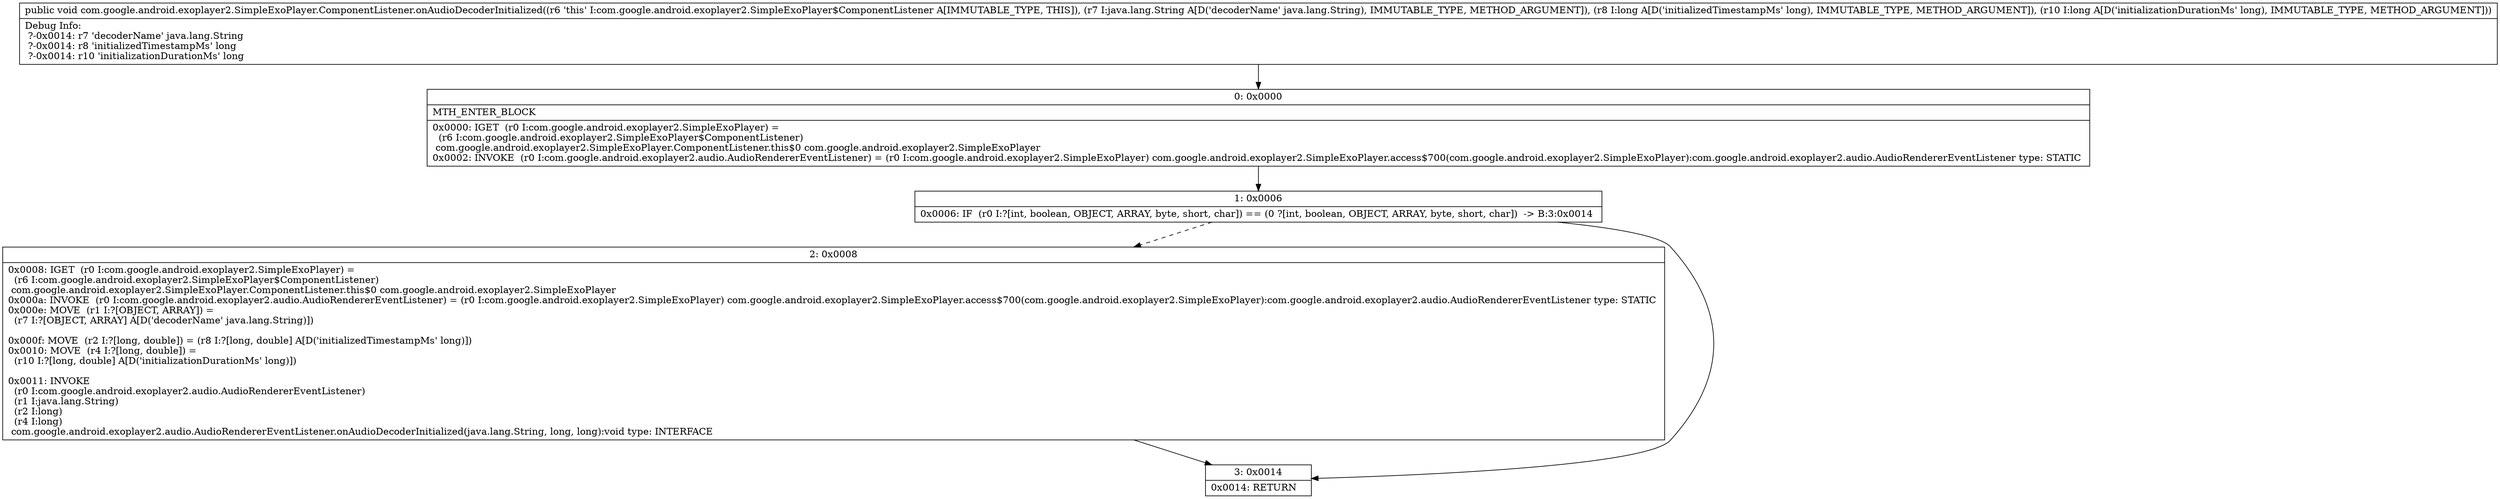 digraph "CFG forcom.google.android.exoplayer2.SimpleExoPlayer.ComponentListener.onAudioDecoderInitialized(Ljava\/lang\/String;JJ)V" {
Node_0 [shape=record,label="{0\:\ 0x0000|MTH_ENTER_BLOCK\l|0x0000: IGET  (r0 I:com.google.android.exoplayer2.SimpleExoPlayer) = \l  (r6 I:com.google.android.exoplayer2.SimpleExoPlayer$ComponentListener)\l com.google.android.exoplayer2.SimpleExoPlayer.ComponentListener.this$0 com.google.android.exoplayer2.SimpleExoPlayer \l0x0002: INVOKE  (r0 I:com.google.android.exoplayer2.audio.AudioRendererEventListener) = (r0 I:com.google.android.exoplayer2.SimpleExoPlayer) com.google.android.exoplayer2.SimpleExoPlayer.access$700(com.google.android.exoplayer2.SimpleExoPlayer):com.google.android.exoplayer2.audio.AudioRendererEventListener type: STATIC \l}"];
Node_1 [shape=record,label="{1\:\ 0x0006|0x0006: IF  (r0 I:?[int, boolean, OBJECT, ARRAY, byte, short, char]) == (0 ?[int, boolean, OBJECT, ARRAY, byte, short, char])  \-\> B:3:0x0014 \l}"];
Node_2 [shape=record,label="{2\:\ 0x0008|0x0008: IGET  (r0 I:com.google.android.exoplayer2.SimpleExoPlayer) = \l  (r6 I:com.google.android.exoplayer2.SimpleExoPlayer$ComponentListener)\l com.google.android.exoplayer2.SimpleExoPlayer.ComponentListener.this$0 com.google.android.exoplayer2.SimpleExoPlayer \l0x000a: INVOKE  (r0 I:com.google.android.exoplayer2.audio.AudioRendererEventListener) = (r0 I:com.google.android.exoplayer2.SimpleExoPlayer) com.google.android.exoplayer2.SimpleExoPlayer.access$700(com.google.android.exoplayer2.SimpleExoPlayer):com.google.android.exoplayer2.audio.AudioRendererEventListener type: STATIC \l0x000e: MOVE  (r1 I:?[OBJECT, ARRAY]) = \l  (r7 I:?[OBJECT, ARRAY] A[D('decoderName' java.lang.String)])\l \l0x000f: MOVE  (r2 I:?[long, double]) = (r8 I:?[long, double] A[D('initializedTimestampMs' long)]) \l0x0010: MOVE  (r4 I:?[long, double]) = \l  (r10 I:?[long, double] A[D('initializationDurationMs' long)])\l \l0x0011: INVOKE  \l  (r0 I:com.google.android.exoplayer2.audio.AudioRendererEventListener)\l  (r1 I:java.lang.String)\l  (r2 I:long)\l  (r4 I:long)\l com.google.android.exoplayer2.audio.AudioRendererEventListener.onAudioDecoderInitialized(java.lang.String, long, long):void type: INTERFACE \l}"];
Node_3 [shape=record,label="{3\:\ 0x0014|0x0014: RETURN   \l}"];
MethodNode[shape=record,label="{public void com.google.android.exoplayer2.SimpleExoPlayer.ComponentListener.onAudioDecoderInitialized((r6 'this' I:com.google.android.exoplayer2.SimpleExoPlayer$ComponentListener A[IMMUTABLE_TYPE, THIS]), (r7 I:java.lang.String A[D('decoderName' java.lang.String), IMMUTABLE_TYPE, METHOD_ARGUMENT]), (r8 I:long A[D('initializedTimestampMs' long), IMMUTABLE_TYPE, METHOD_ARGUMENT]), (r10 I:long A[D('initializationDurationMs' long), IMMUTABLE_TYPE, METHOD_ARGUMENT]))  | Debug Info:\l  ?\-0x0014: r7 'decoderName' java.lang.String\l  ?\-0x0014: r8 'initializedTimestampMs' long\l  ?\-0x0014: r10 'initializationDurationMs' long\l}"];
MethodNode -> Node_0;
Node_0 -> Node_1;
Node_1 -> Node_2[style=dashed];
Node_1 -> Node_3;
Node_2 -> Node_3;
}

